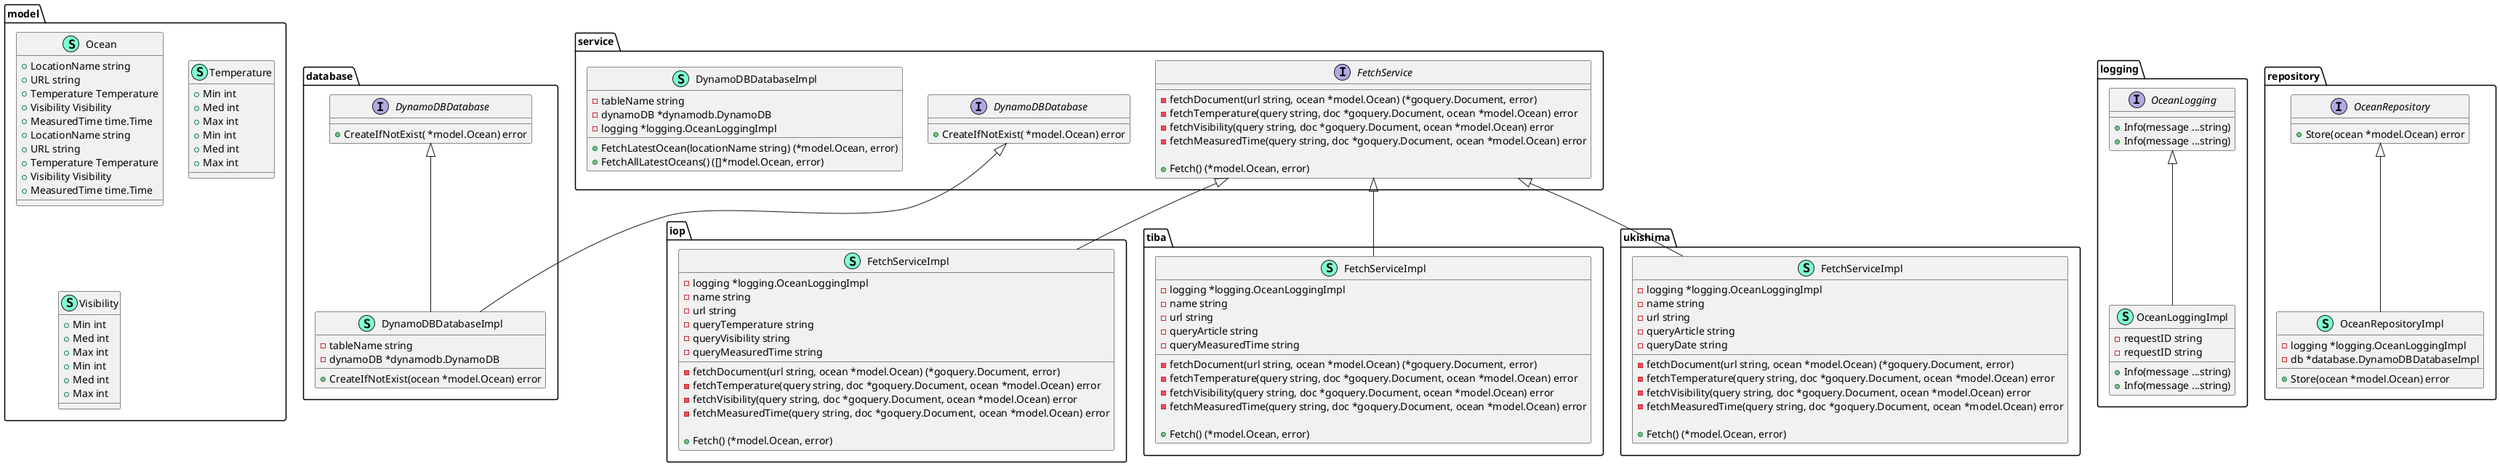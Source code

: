 @startuml
namespace database {
    interface DynamoDBDatabase  {
        + CreateIfNotExist( *model.Ocean) error

    }
    class DynamoDBDatabaseImpl << (S,Aquamarine) >> {
        - tableName string
        - dynamoDB *dynamodb.DynamoDB

        + CreateIfNotExist(ocean *model.Ocean) error

    }
}

"database.DynamoDBDatabase" <|-- "database.DynamoDBDatabaseImpl"
"service.DynamoDBDatabase" <|-- "database.DynamoDBDatabaseImpl"

namespace iop {
    class FetchServiceImpl << (S,Aquamarine) >> {
        - logging *logging.OceanLoggingImpl
        - name string
        - url string
        - queryTemperature string
        - queryVisibility string
        - queryMeasuredTime string

        - fetchDocument(url string, ocean *model.Ocean) (*goquery.Document, error)
        - fetchTemperature(query string, doc *goquery.Document, ocean *model.Ocean) error
        - fetchVisibility(query string, doc *goquery.Document, ocean *model.Ocean) error
        - fetchMeasuredTime(query string, doc *goquery.Document, ocean *model.Ocean) error

        + Fetch() (*model.Ocean, error)

    }
}

"service.FetchService" <|-- "iop.FetchServiceImpl"

namespace logging {
    interface OceanLogging  {
        + Info(message ...string) 
        + Info(message ...string) 

    }
    class OceanLoggingImpl << (S,Aquamarine) >> {
        - requestID string
        - requestID string

        + Info(message ...string) 
        + Info(message ...string) 

    }
}

"logging.OceanLogging" <|-- "logging.OceanLoggingImpl"

namespace model {
    class Ocean << (S,Aquamarine) >> {
        + LocationName string
        + URL string
        + Temperature Temperature
        + Visibility Visibility
        + MeasuredTime time.Time
        + LocationName string
        + URL string
        + Temperature Temperature
        + Visibility Visibility
        + MeasuredTime time.Time

    }
    class Temperature << (S,Aquamarine) >> {
        + Min int
        + Med int
        + Max int
        + Min int
        + Med int
        + Max int

    }
    class Visibility << (S,Aquamarine) >> {
        + Min int
        + Med int
        + Max int
        + Min int
        + Med int
        + Max int

    }
}


namespace repository {
    interface OceanRepository  {
        + Store(ocean *model.Ocean) error

    }
    class OceanRepositoryImpl << (S,Aquamarine) >> {
        - logging *logging.OceanLoggingImpl
        - db *database.DynamoDBDatabaseImpl

        + Store(ocean *model.Ocean) error

    }
}

"repository.OceanRepository" <|-- "repository.OceanRepositoryImpl"

namespace service {
    interface DynamoDBDatabase  {
        + CreateIfNotExist( *model.Ocean) error

    }
    class DynamoDBDatabaseImpl << (S,Aquamarine) >> {
        - tableName string
        - dynamoDB *dynamodb.DynamoDB
        - logging *logging.OceanLoggingImpl

        + FetchLatestOcean(locationName string) (*model.Ocean, error)
        + FetchAllLatestOceans() ([]*model.Ocean, error)

    }
    interface FetchService  {
        - fetchDocument(url string, ocean *model.Ocean) (*goquery.Document, error)
        - fetchTemperature(query string, doc *goquery.Document, ocean *model.Ocean) error
        - fetchVisibility(query string, doc *goquery.Document, ocean *model.Ocean) error
        - fetchMeasuredTime(query string, doc *goquery.Document, ocean *model.Ocean) error

        + Fetch() (*model.Ocean, error)

    }
}


namespace tiba {
    class FetchServiceImpl << (S,Aquamarine) >> {
        - logging *logging.OceanLoggingImpl
        - name string
        - url string
        - queryArticle string
        - queryMeasuredTime string

        - fetchDocument(url string, ocean *model.Ocean) (*goquery.Document, error)
        - fetchTemperature(query string, doc *goquery.Document, ocean *model.Ocean) error
        - fetchVisibility(query string, doc *goquery.Document, ocean *model.Ocean) error
        - fetchMeasuredTime(query string, doc *goquery.Document, ocean *model.Ocean) error

        + Fetch() (*model.Ocean, error)

    }
}

"service.FetchService" <|-- "tiba.FetchServiceImpl"

namespace ukishima {
    class FetchServiceImpl << (S,Aquamarine) >> {
        - logging *logging.OceanLoggingImpl
        - name string
        - url string
        - queryArticle string
        - queryDate string

        - fetchDocument(url string, ocean *model.Ocean) (*goquery.Document, error)
        - fetchTemperature(query string, doc *goquery.Document, ocean *model.Ocean) error
        - fetchVisibility(query string, doc *goquery.Document, ocean *model.Ocean) error
        - fetchMeasuredTime(query string, doc *goquery.Document, ocean *model.Ocean) error

        + Fetch() (*model.Ocean, error)

    }
}

"service.FetchService" <|-- "ukishima.FetchServiceImpl"

@enduml
